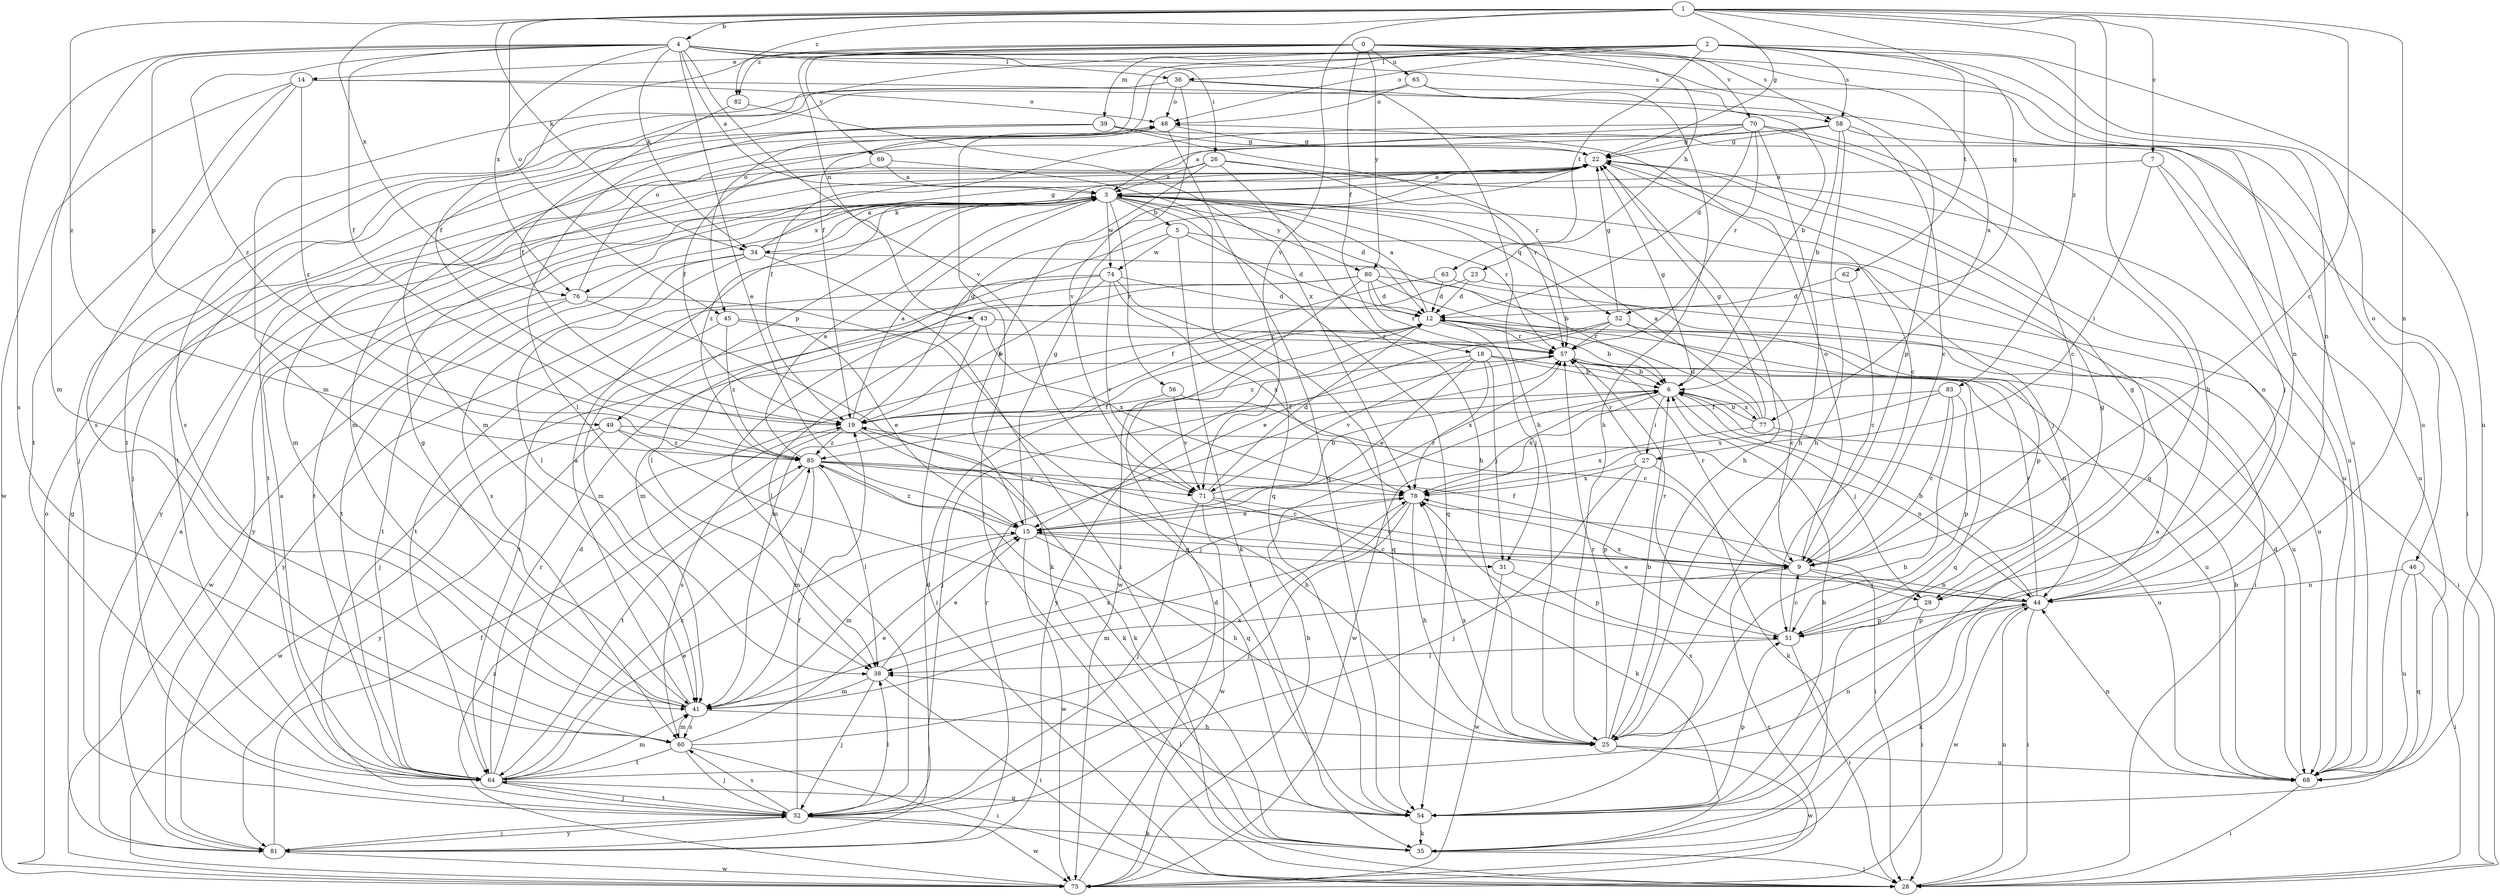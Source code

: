strict digraph  {
0;
1;
2;
3;
4;
5;
6;
7;
9;
12;
14;
15;
18;
19;
22;
23;
25;
26;
27;
28;
29;
31;
32;
34;
35;
36;
38;
39;
41;
43;
44;
45;
46;
48;
49;
51;
52;
54;
56;
57;
58;
60;
62;
63;
64;
65;
68;
69;
70;
71;
74;
75;
76;
77;
78;
80;
81;
82;
83;
85;
0 -> 14  [label=e];
0 -> 18  [label=f];
0 -> 19  [label=f];
0 -> 23  [label=h];
0 -> 43  [label=n];
0 -> 58  [label=s];
0 -> 65  [label=u];
0 -> 68  [label=u];
0 -> 69  [label=v];
0 -> 70  [label=v];
0 -> 80  [label=y];
0 -> 82  [label=z];
1 -> 4  [label=b];
1 -> 7  [label=c];
1 -> 9  [label=c];
1 -> 22  [label=g];
1 -> 25  [label=h];
1 -> 34  [label=k];
1 -> 44  [label=n];
1 -> 45  [label=o];
1 -> 52  [label=q];
1 -> 71  [label=v];
1 -> 76  [label=x];
1 -> 82  [label=z];
1 -> 83  [label=z];
1 -> 85  [label=z];
2 -> 19  [label=f];
2 -> 36  [label=l];
2 -> 39  [label=m];
2 -> 41  [label=m];
2 -> 44  [label=n];
2 -> 45  [label=o];
2 -> 46  [label=o];
2 -> 48  [label=o];
2 -> 58  [label=s];
2 -> 62  [label=t];
2 -> 63  [label=t];
2 -> 68  [label=u];
3 -> 5  [label=b];
3 -> 12  [label=d];
3 -> 34  [label=k];
3 -> 49  [label=p];
3 -> 52  [label=q];
3 -> 54  [label=q];
3 -> 56  [label=r];
3 -> 57  [label=r];
3 -> 64  [label=t];
3 -> 74  [label=w];
3 -> 76  [label=x];
3 -> 80  [label=y];
3 -> 81  [label=y];
4 -> 3  [label=a];
4 -> 15  [label=e];
4 -> 19  [label=f];
4 -> 26  [label=i];
4 -> 34  [label=k];
4 -> 36  [label=l];
4 -> 41  [label=m];
4 -> 49  [label=p];
4 -> 51  [label=p];
4 -> 58  [label=s];
4 -> 60  [label=s];
4 -> 71  [label=v];
4 -> 76  [label=x];
4 -> 77  [label=x];
4 -> 85  [label=z];
5 -> 12  [label=d];
5 -> 29  [label=j];
5 -> 35  [label=k];
5 -> 38  [label=l];
5 -> 74  [label=w];
6 -> 19  [label=f];
6 -> 22  [label=g];
6 -> 27  [label=i];
6 -> 29  [label=j];
6 -> 75  [label=w];
6 -> 77  [label=x];
6 -> 78  [label=x];
7 -> 3  [label=a];
7 -> 27  [label=i];
7 -> 29  [label=j];
7 -> 68  [label=u];
9 -> 19  [label=f];
9 -> 29  [label=j];
9 -> 41  [label=m];
9 -> 44  [label=n];
9 -> 48  [label=o];
9 -> 57  [label=r];
12 -> 3  [label=a];
12 -> 6  [label=b];
12 -> 31  [label=j];
12 -> 41  [label=m];
12 -> 54  [label=q];
12 -> 57  [label=r];
14 -> 48  [label=o];
14 -> 60  [label=s];
14 -> 64  [label=t];
14 -> 68  [label=u];
14 -> 75  [label=w];
14 -> 85  [label=z];
15 -> 9  [label=c];
15 -> 22  [label=g];
15 -> 25  [label=h];
15 -> 31  [label=j];
15 -> 41  [label=m];
15 -> 57  [label=r];
15 -> 75  [label=w];
15 -> 85  [label=z];
18 -> 6  [label=b];
18 -> 15  [label=e];
18 -> 31  [label=j];
18 -> 44  [label=n];
18 -> 71  [label=v];
18 -> 78  [label=x];
18 -> 81  [label=y];
19 -> 3  [label=a];
19 -> 22  [label=g];
19 -> 25  [label=h];
19 -> 35  [label=k];
19 -> 60  [label=s];
19 -> 85  [label=z];
22 -> 3  [label=a];
22 -> 9  [label=c];
22 -> 25  [label=h];
22 -> 44  [label=n];
22 -> 81  [label=y];
22 -> 85  [label=z];
23 -> 12  [label=d];
23 -> 28  [label=i];
23 -> 41  [label=m];
25 -> 6  [label=b];
25 -> 57  [label=r];
25 -> 68  [label=u];
25 -> 75  [label=w];
25 -> 78  [label=x];
26 -> 3  [label=a];
26 -> 15  [label=e];
26 -> 25  [label=h];
26 -> 41  [label=m];
26 -> 57  [label=r];
26 -> 68  [label=u];
27 -> 32  [label=j];
27 -> 35  [label=k];
27 -> 51  [label=p];
27 -> 57  [label=r];
27 -> 78  [label=x];
28 -> 44  [label=n];
29 -> 22  [label=g];
29 -> 28  [label=i];
29 -> 51  [label=p];
31 -> 51  [label=p];
31 -> 75  [label=w];
32 -> 19  [label=f];
32 -> 35  [label=k];
32 -> 38  [label=l];
32 -> 60  [label=s];
32 -> 64  [label=t];
32 -> 75  [label=w];
32 -> 81  [label=y];
34 -> 3  [label=a];
34 -> 6  [label=b];
34 -> 22  [label=g];
34 -> 28  [label=i];
34 -> 38  [label=l];
34 -> 60  [label=s];
34 -> 64  [label=t];
35 -> 3  [label=a];
35 -> 28  [label=i];
36 -> 6  [label=b];
36 -> 25  [label=h];
36 -> 32  [label=j];
36 -> 48  [label=o];
36 -> 60  [label=s];
36 -> 71  [label=v];
38 -> 15  [label=e];
38 -> 28  [label=i];
38 -> 32  [label=j];
38 -> 41  [label=m];
39 -> 22  [label=g];
39 -> 38  [label=l];
39 -> 41  [label=m];
39 -> 57  [label=r];
39 -> 64  [label=t];
39 -> 68  [label=u];
41 -> 3  [label=a];
41 -> 22  [label=g];
41 -> 25  [label=h];
41 -> 60  [label=s];
41 -> 78  [label=x];
43 -> 28  [label=i];
43 -> 32  [label=j];
43 -> 38  [label=l];
43 -> 57  [label=r];
43 -> 78  [label=x];
44 -> 6  [label=b];
44 -> 15  [label=e];
44 -> 28  [label=i];
44 -> 35  [label=k];
44 -> 51  [label=p];
44 -> 57  [label=r];
44 -> 75  [label=w];
44 -> 78  [label=x];
45 -> 15  [label=e];
45 -> 57  [label=r];
45 -> 64  [label=t];
45 -> 85  [label=z];
46 -> 28  [label=i];
46 -> 44  [label=n];
46 -> 54  [label=q];
46 -> 68  [label=u];
48 -> 22  [label=g];
48 -> 28  [label=i];
48 -> 41  [label=m];
48 -> 54  [label=q];
49 -> 35  [label=k];
49 -> 44  [label=n];
49 -> 75  [label=w];
49 -> 81  [label=y];
49 -> 85  [label=z];
51 -> 9  [label=c];
51 -> 22  [label=g];
51 -> 28  [label=i];
51 -> 38  [label=l];
51 -> 57  [label=r];
52 -> 9  [label=c];
52 -> 15  [label=e];
52 -> 22  [label=g];
52 -> 57  [label=r];
52 -> 68  [label=u];
52 -> 85  [label=z];
54 -> 6  [label=b];
54 -> 35  [label=k];
54 -> 38  [label=l];
54 -> 51  [label=p];
54 -> 78  [label=x];
56 -> 9  [label=c];
56 -> 19  [label=f];
56 -> 71  [label=v];
57 -> 6  [label=b];
57 -> 32  [label=j];
57 -> 68  [label=u];
58 -> 6  [label=b];
58 -> 9  [label=c];
58 -> 19  [label=f];
58 -> 22  [label=g];
58 -> 25  [label=h];
58 -> 28  [label=i];
58 -> 32  [label=j];
60 -> 15  [label=e];
60 -> 28  [label=i];
60 -> 32  [label=j];
60 -> 41  [label=m];
60 -> 64  [label=t];
60 -> 78  [label=x];
62 -> 9  [label=c];
62 -> 12  [label=d];
63 -> 12  [label=d];
63 -> 19  [label=f];
63 -> 68  [label=u];
64 -> 3  [label=a];
64 -> 12  [label=d];
64 -> 15  [label=e];
64 -> 32  [label=j];
64 -> 41  [label=m];
64 -> 44  [label=n];
64 -> 54  [label=q];
64 -> 57  [label=r];
64 -> 85  [label=z];
65 -> 25  [label=h];
65 -> 44  [label=n];
65 -> 48  [label=o];
65 -> 64  [label=t];
68 -> 6  [label=b];
68 -> 12  [label=d];
68 -> 28  [label=i];
68 -> 44  [label=n];
69 -> 3  [label=a];
69 -> 54  [label=q];
69 -> 64  [label=t];
70 -> 3  [label=a];
70 -> 9  [label=c];
70 -> 12  [label=d];
70 -> 19  [label=f];
70 -> 22  [label=g];
70 -> 25  [label=h];
70 -> 54  [label=q];
70 -> 57  [label=r];
71 -> 6  [label=b];
71 -> 9  [label=c];
71 -> 12  [label=d];
71 -> 32  [label=j];
71 -> 35  [label=k];
71 -> 75  [label=w];
74 -> 12  [label=d];
74 -> 19  [label=f];
74 -> 54  [label=q];
74 -> 64  [label=t];
74 -> 71  [label=v];
74 -> 78  [label=x];
74 -> 81  [label=y];
75 -> 6  [label=b];
75 -> 9  [label=c];
75 -> 12  [label=d];
75 -> 48  [label=o];
75 -> 85  [label=z];
76 -> 35  [label=k];
76 -> 48  [label=o];
76 -> 54  [label=q];
76 -> 64  [label=t];
76 -> 75  [label=w];
77 -> 3  [label=a];
77 -> 6  [label=b];
77 -> 12  [label=d];
77 -> 22  [label=g];
77 -> 68  [label=u];
77 -> 78  [label=x];
78 -> 15  [label=e];
78 -> 25  [label=h];
78 -> 28  [label=i];
78 -> 32  [label=j];
78 -> 38  [label=l];
80 -> 12  [label=d];
80 -> 28  [label=i];
80 -> 32  [label=j];
80 -> 41  [label=m];
80 -> 51  [label=p];
80 -> 57  [label=r];
80 -> 75  [label=w];
81 -> 3  [label=a];
81 -> 12  [label=d];
81 -> 19  [label=f];
81 -> 22  [label=g];
81 -> 32  [label=j];
81 -> 57  [label=r];
81 -> 75  [label=w];
82 -> 19  [label=f];
82 -> 78  [label=x];
83 -> 9  [label=c];
83 -> 19  [label=f];
83 -> 25  [label=h];
83 -> 51  [label=p];
83 -> 78  [label=x];
85 -> 3  [label=a];
85 -> 9  [label=c];
85 -> 38  [label=l];
85 -> 41  [label=m];
85 -> 54  [label=q];
85 -> 64  [label=t];
85 -> 71  [label=v];
85 -> 78  [label=x];
}
